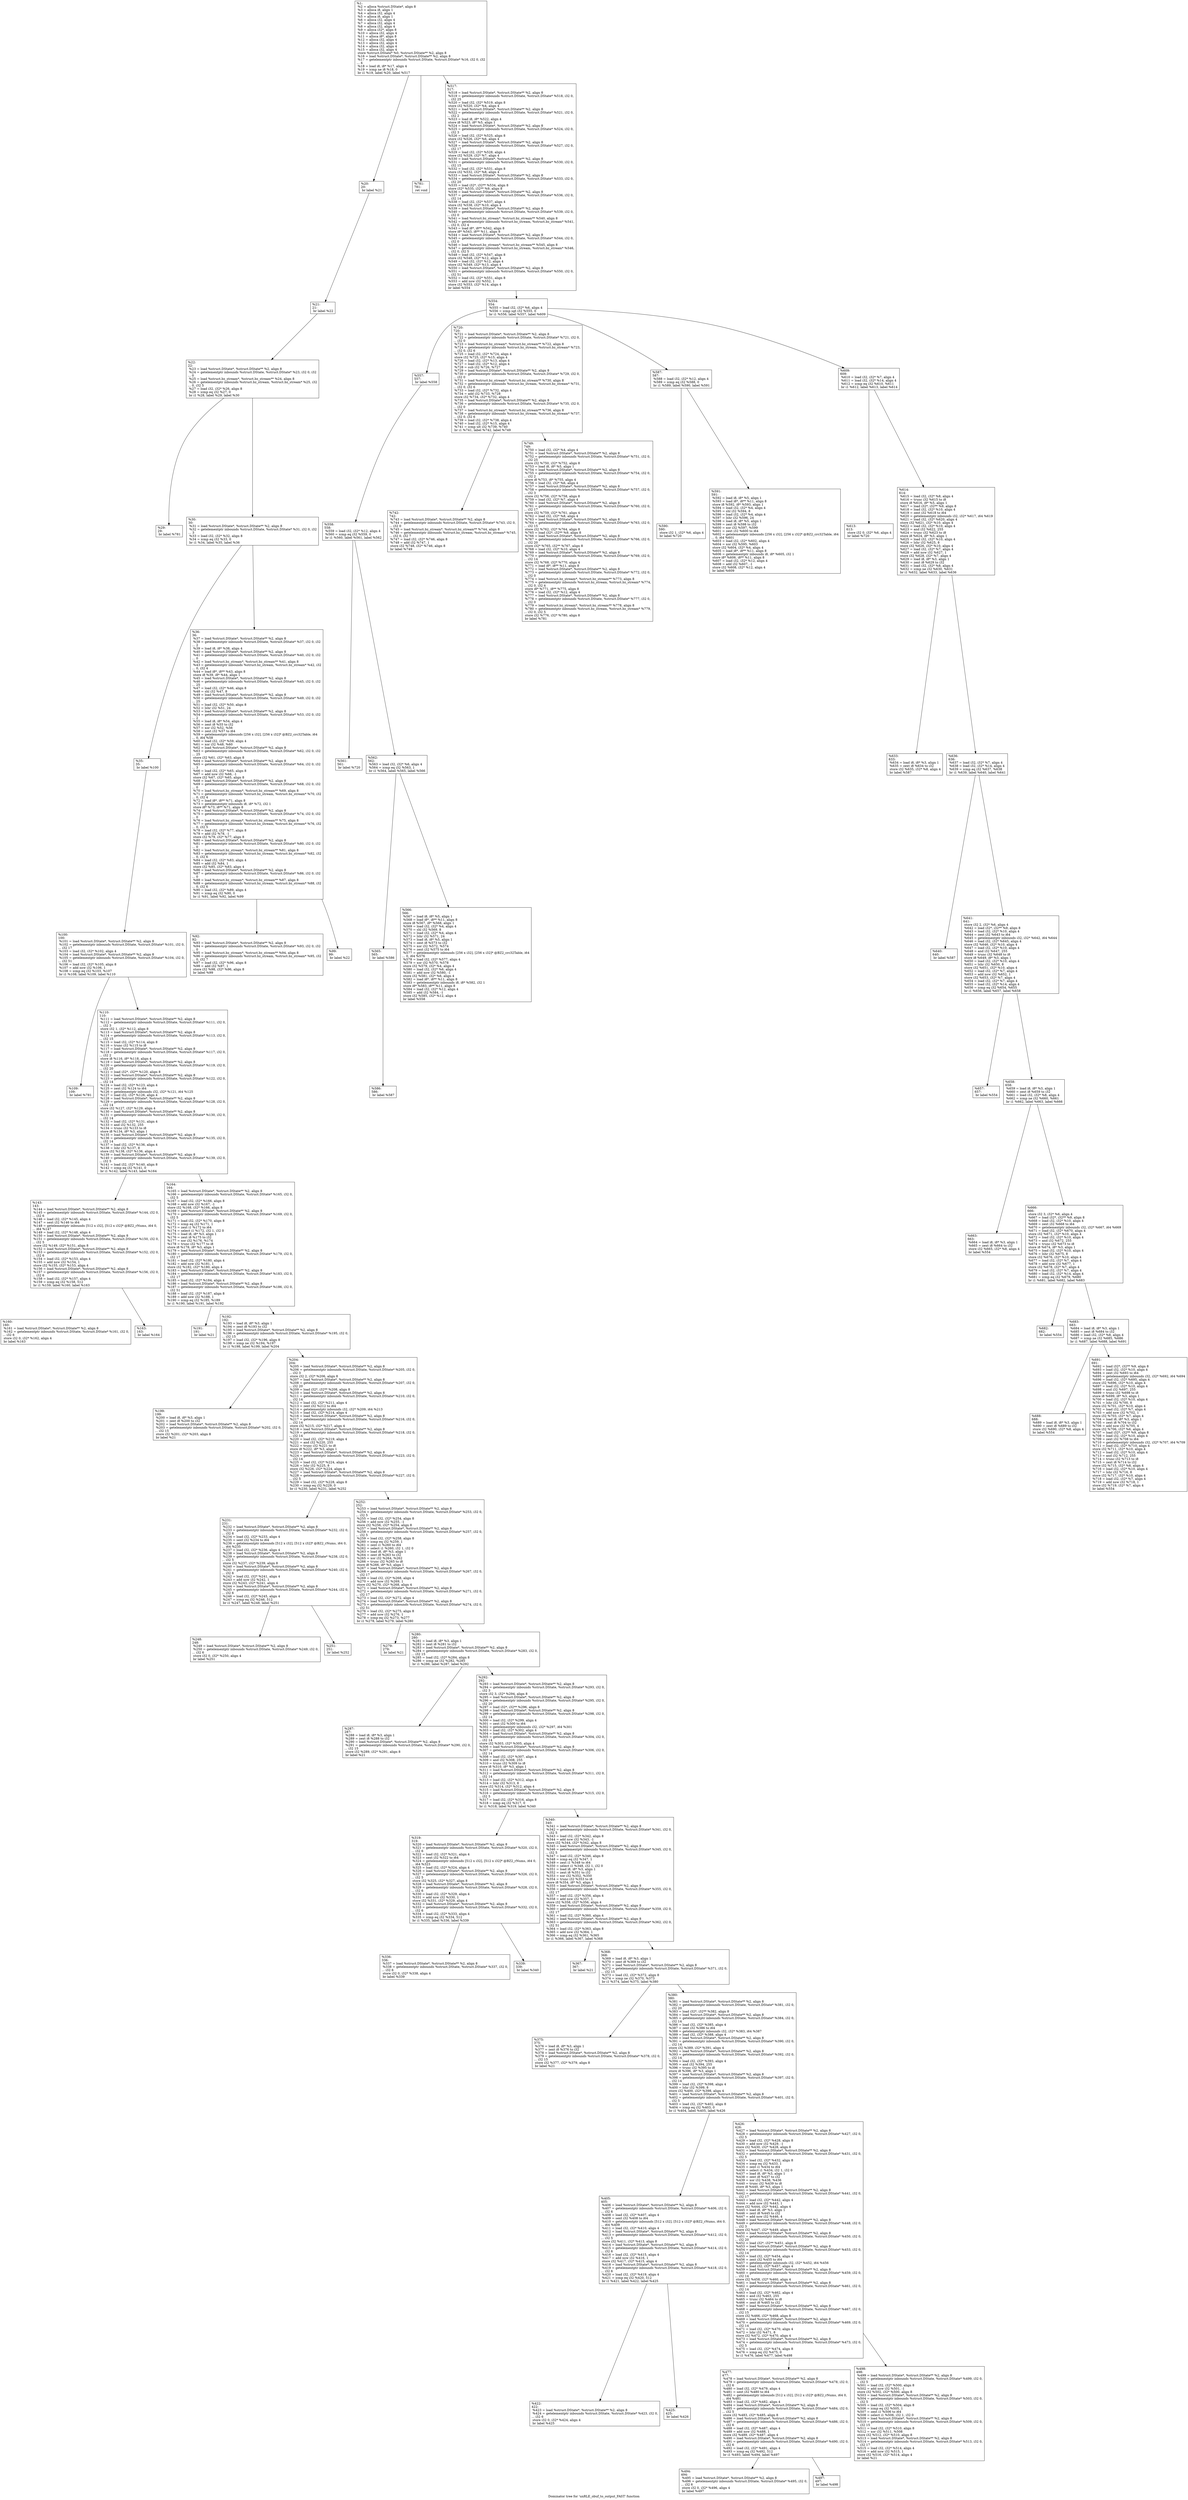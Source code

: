 digraph "Dominator tree for 'unRLE_obuf_to_output_FAST' function" {
	label="Dominator tree for 'unRLE_obuf_to_output_FAST' function";

	Node0xdd08c0 [shape=record,label="{%1:\l  %2 = alloca %struct.DState*, align 8\l  %3 = alloca i8, align 1\l  %4 = alloca i32, align 4\l  %5 = alloca i8, align 1\l  %6 = alloca i32, align 4\l  %7 = alloca i32, align 4\l  %8 = alloca i32, align 4\l  %9 = alloca i32*, align 8\l  %10 = alloca i32, align 4\l  %11 = alloca i8*, align 8\l  %12 = alloca i32, align 4\l  %13 = alloca i32, align 4\l  %14 = alloca i32, align 4\l  %15 = alloca i32, align 4\l  store %struct.DState* %0, %struct.DState** %2, align 8\l  %16 = load %struct.DState*, %struct.DState** %2, align 8\l  %17 = getelementptr inbounds %struct.DState, %struct.DState* %16, i32 0, i32\l... 4\l  %18 = load i8, i8* %17, align 4\l  %19 = icmp ne i8 %18, 0\l  br i1 %19, label %20, label %517\l}"];
	Node0xdd08c0 -> Node0xe54c00;
	Node0xdd08c0 -> Node0xe47140;
	Node0xdd08c0 -> Node0xd91420;
	Node0xe54c00 [shape=record,label="{%20:\l20:                                               \l  br label %21\l}"];
	Node0xe54c00 -> Node0xd8ba30;
	Node0xd8ba30 [shape=record,label="{%21:\l21:                                               \l  br label %22\l}"];
	Node0xd8ba30 -> Node0xd6fa30;
	Node0xd6fa30 [shape=record,label="{%22:\l22:                                               \l  %23 = load %struct.DState*, %struct.DState** %2, align 8\l  %24 = getelementptr inbounds %struct.DState, %struct.DState* %23, i32 0, i32\l... 0\l  %25 = load %struct.bz_stream*, %struct.bz_stream** %24, align 8\l  %26 = getelementptr inbounds %struct.bz_stream, %struct.bz_stream* %25, i32\l... 0, i32 5\l  %27 = load i32, i32* %26, align 8\l  %28 = icmp eq i32 %27, 0\l  br i1 %28, label %29, label %30\l}"];
	Node0xd6fa30 -> Node0xd9c5f0;
	Node0xd6fa30 -> Node0xda3400;
	Node0xd9c5f0 [shape=record,label="{%29:\l29:                                               \l  br label %781\l}"];
	Node0xda3400 [shape=record,label="{%30:\l30:                                               \l  %31 = load %struct.DState*, %struct.DState** %2, align 8\l  %32 = getelementptr inbounds %struct.DState, %struct.DState* %31, i32 0, i32\l... 3\l  %33 = load i32, i32* %32, align 8\l  %34 = icmp eq i32 %33, 0\l  br i1 %34, label %35, label %36\l}"];
	Node0xda3400 -> Node0xdc5b90;
	Node0xda3400 -> Node0xbc78f0;
	Node0xdc5b90 [shape=record,label="{%35:\l35:                                               \l  br label %100\l}"];
	Node0xdc5b90 -> Node0xd8d6f0;
	Node0xd8d6f0 [shape=record,label="{%100:\l100:                                              \l  %101 = load %struct.DState*, %struct.DState** %2, align 8\l  %102 = getelementptr inbounds %struct.DState, %struct.DState* %101, i32 0,\l... i32 17\l  %103 = load i32, i32* %102, align 4\l  %104 = load %struct.DState*, %struct.DState** %2, align 8\l  %105 = getelementptr inbounds %struct.DState, %struct.DState* %104, i32 0,\l... i32 51\l  %106 = load i32, i32* %105, align 8\l  %107 = add nsw i32 %106, 1\l  %108 = icmp eq i32 %103, %107\l  br i1 %108, label %109, label %110\l}"];
	Node0xd8d6f0 -> Node0xd98540;
	Node0xd8d6f0 -> Node0xdcadb0;
	Node0xd98540 [shape=record,label="{%109:\l109:                                              \l  br label %781\l}"];
	Node0xdcadb0 [shape=record,label="{%110:\l110:                                              \l  %111 = load %struct.DState*, %struct.DState** %2, align 8\l  %112 = getelementptr inbounds %struct.DState, %struct.DState* %111, i32 0,\l... i32 3\l  store i32 1, i32* %112, align 8\l  %113 = load %struct.DState*, %struct.DState** %2, align 8\l  %114 = getelementptr inbounds %struct.DState, %struct.DState* %113, i32 0,\l... i32 15\l  %115 = load i32, i32* %114, align 8\l  %116 = trunc i32 %115 to i8\l  %117 = load %struct.DState*, %struct.DState** %2, align 8\l  %118 = getelementptr inbounds %struct.DState, %struct.DState* %117, i32 0,\l... i32 2\l  store i8 %116, i8* %118, align 4\l  %119 = load %struct.DState*, %struct.DState** %2, align 8\l  %120 = getelementptr inbounds %struct.DState, %struct.DState* %119, i32 0,\l... i32 20\l  %121 = load i32*, i32** %120, align 8\l  %122 = load %struct.DState*, %struct.DState** %2, align 8\l  %123 = getelementptr inbounds %struct.DState, %struct.DState* %122, i32 0,\l... i32 14\l  %124 = load i32, i32* %123, align 4\l  %125 = zext i32 %124 to i64\l  %126 = getelementptr inbounds i32, i32* %121, i64 %125\l  %127 = load i32, i32* %126, align 4\l  %128 = load %struct.DState*, %struct.DState** %2, align 8\l  %129 = getelementptr inbounds %struct.DState, %struct.DState* %128, i32 0,\l... i32 14\l  store i32 %127, i32* %129, align 4\l  %130 = load %struct.DState*, %struct.DState** %2, align 8\l  %131 = getelementptr inbounds %struct.DState, %struct.DState* %130, i32 0,\l... i32 14\l  %132 = load i32, i32* %131, align 4\l  %133 = and i32 %132, 255\l  %134 = trunc i32 %133 to i8\l  store i8 %134, i8* %3, align 1\l  %135 = load %struct.DState*, %struct.DState** %2, align 8\l  %136 = getelementptr inbounds %struct.DState, %struct.DState* %135, i32 0,\l... i32 14\l  %137 = load i32, i32* %136, align 4\l  %138 = lshr i32 %137, 8\l  store i32 %138, i32* %136, align 4\l  %139 = load %struct.DState*, %struct.DState** %2, align 8\l  %140 = getelementptr inbounds %struct.DState, %struct.DState* %139, i32 0,\l... i32 5\l  %141 = load i32, i32* %140, align 8\l  %142 = icmp eq i32 %141, 0\l  br i1 %142, label %143, label %164\l}"];
	Node0xdcadb0 -> Node0xc0cc80;
	Node0xdcadb0 -> Node0xc00ef0;
	Node0xc0cc80 [shape=record,label="{%143:\l143:                                              \l  %144 = load %struct.DState*, %struct.DState** %2, align 8\l  %145 = getelementptr inbounds %struct.DState, %struct.DState* %144, i32 0,\l... i32 6\l  %146 = load i32, i32* %145, align 4\l  %147 = sext i32 %146 to i64\l  %148 = getelementptr inbounds [512 x i32], [512 x i32]* @BZ2_rNums, i64 0,\l... i64 %147\l  %149 = load i32, i32* %148, align 4\l  %150 = load %struct.DState*, %struct.DState** %2, align 8\l  %151 = getelementptr inbounds %struct.DState, %struct.DState* %150, i32 0,\l... i32 5\l  store i32 %149, i32* %151, align 8\l  %152 = load %struct.DState*, %struct.DState** %2, align 8\l  %153 = getelementptr inbounds %struct.DState, %struct.DState* %152, i32 0,\l... i32 6\l  %154 = load i32, i32* %153, align 4\l  %155 = add nsw i32 %154, 1\l  store i32 %155, i32* %153, align 4\l  %156 = load %struct.DState*, %struct.DState** %2, align 8\l  %157 = getelementptr inbounds %struct.DState, %struct.DState* %156, i32 0,\l... i32 6\l  %158 = load i32, i32* %157, align 4\l  %159 = icmp eq i32 %158, 512\l  br i1 %159, label %160, label %163\l}"];
	Node0xc0cc80 -> Node0xd43430;
	Node0xc0cc80 -> Node0xdb9820;
	Node0xd43430 [shape=record,label="{%160:\l160:                                              \l  %161 = load %struct.DState*, %struct.DState** %2, align 8\l  %162 = getelementptr inbounds %struct.DState, %struct.DState* %161, i32 0,\l... i32 6\l  store i32 0, i32* %162, align 4\l  br label %163\l}"];
	Node0xdb9820 [shape=record,label="{%163:\l163:                                              \l  br label %164\l}"];
	Node0xc00ef0 [shape=record,label="{%164:\l164:                                              \l  %165 = load %struct.DState*, %struct.DState** %2, align 8\l  %166 = getelementptr inbounds %struct.DState, %struct.DState* %165, i32 0,\l... i32 5\l  %167 = load i32, i32* %166, align 8\l  %168 = add nsw i32 %167, -1\l  store i32 %168, i32* %166, align 8\l  %169 = load %struct.DState*, %struct.DState** %2, align 8\l  %170 = getelementptr inbounds %struct.DState, %struct.DState* %169, i32 0,\l... i32 5\l  %171 = load i32, i32* %170, align 8\l  %172 = icmp eq i32 %171, 1\l  %173 = zext i1 %172 to i64\l  %174 = select i1 %172, i32 1, i32 0\l  %175 = load i8, i8* %3, align 1\l  %176 = zext i8 %175 to i32\l  %177 = xor i32 %176, %174\l  %178 = trunc i32 %177 to i8\l  store i8 %178, i8* %3, align 1\l  %179 = load %struct.DState*, %struct.DState** %2, align 8\l  %180 = getelementptr inbounds %struct.DState, %struct.DState* %179, i32 0,\l... i32 17\l  %181 = load i32, i32* %180, align 4\l  %182 = add nsw i32 %181, 1\l  store i32 %182, i32* %180, align 4\l  %183 = load %struct.DState*, %struct.DState** %2, align 8\l  %184 = getelementptr inbounds %struct.DState, %struct.DState* %183, i32 0,\l... i32 17\l  %185 = load i32, i32* %184, align 4\l  %186 = load %struct.DState*, %struct.DState** %2, align 8\l  %187 = getelementptr inbounds %struct.DState, %struct.DState* %186, i32 0,\l... i32 51\l  %188 = load i32, i32* %187, align 8\l  %189 = add nsw i32 %188, 1\l  %190 = icmp eq i32 %185, %189\l  br i1 %190, label %191, label %192\l}"];
	Node0xc00ef0 -> Node0xd9b1c0;
	Node0xc00ef0 -> Node0xe4fc10;
	Node0xd9b1c0 [shape=record,label="{%191:\l191:                                              \l  br label %21\l}"];
	Node0xe4fc10 [shape=record,label="{%192:\l192:                                              \l  %193 = load i8, i8* %3, align 1\l  %194 = zext i8 %193 to i32\l  %195 = load %struct.DState*, %struct.DState** %2, align 8\l  %196 = getelementptr inbounds %struct.DState, %struct.DState* %195, i32 0,\l... i32 15\l  %197 = load i32, i32* %196, align 8\l  %198 = icmp ne i32 %194, %197\l  br i1 %198, label %199, label %204\l}"];
	Node0xe4fc10 -> Node0xdaaa50;
	Node0xe4fc10 -> Node0xc1efd0;
	Node0xdaaa50 [shape=record,label="{%199:\l199:                                              \l  %200 = load i8, i8* %3, align 1\l  %201 = zext i8 %200 to i32\l  %202 = load %struct.DState*, %struct.DState** %2, align 8\l  %203 = getelementptr inbounds %struct.DState, %struct.DState* %202, i32 0,\l... i32 15\l  store i32 %201, i32* %203, align 8\l  br label %21\l}"];
	Node0xc1efd0 [shape=record,label="{%204:\l204:                                              \l  %205 = load %struct.DState*, %struct.DState** %2, align 8\l  %206 = getelementptr inbounds %struct.DState, %struct.DState* %205, i32 0,\l... i32 3\l  store i32 2, i32* %206, align 8\l  %207 = load %struct.DState*, %struct.DState** %2, align 8\l  %208 = getelementptr inbounds %struct.DState, %struct.DState* %207, i32 0,\l... i32 20\l  %209 = load i32*, i32** %208, align 8\l  %210 = load %struct.DState*, %struct.DState** %2, align 8\l  %211 = getelementptr inbounds %struct.DState, %struct.DState* %210, i32 0,\l... i32 14\l  %212 = load i32, i32* %211, align 4\l  %213 = zext i32 %212 to i64\l  %214 = getelementptr inbounds i32, i32* %209, i64 %213\l  %215 = load i32, i32* %214, align 4\l  %216 = load %struct.DState*, %struct.DState** %2, align 8\l  %217 = getelementptr inbounds %struct.DState, %struct.DState* %216, i32 0,\l... i32 14\l  store i32 %215, i32* %217, align 4\l  %218 = load %struct.DState*, %struct.DState** %2, align 8\l  %219 = getelementptr inbounds %struct.DState, %struct.DState* %218, i32 0,\l... i32 14\l  %220 = load i32, i32* %219, align 4\l  %221 = and i32 %220, 255\l  %222 = trunc i32 %221 to i8\l  store i8 %222, i8* %3, align 1\l  %223 = load %struct.DState*, %struct.DState** %2, align 8\l  %224 = getelementptr inbounds %struct.DState, %struct.DState* %223, i32 0,\l... i32 14\l  %225 = load i32, i32* %224, align 4\l  %226 = lshr i32 %225, 8\l  store i32 %226, i32* %224, align 4\l  %227 = load %struct.DState*, %struct.DState** %2, align 8\l  %228 = getelementptr inbounds %struct.DState, %struct.DState* %227, i32 0,\l... i32 5\l  %229 = load i32, i32* %228, align 8\l  %230 = icmp eq i32 %229, 0\l  br i1 %230, label %231, label %252\l}"];
	Node0xc1efd0 -> Node0xdc5090;
	Node0xc1efd0 -> Node0xd7d360;
	Node0xdc5090 [shape=record,label="{%231:\l231:                                              \l  %232 = load %struct.DState*, %struct.DState** %2, align 8\l  %233 = getelementptr inbounds %struct.DState, %struct.DState* %232, i32 0,\l... i32 6\l  %234 = load i32, i32* %233, align 4\l  %235 = sext i32 %234 to i64\l  %236 = getelementptr inbounds [512 x i32], [512 x i32]* @BZ2_rNums, i64 0,\l... i64 %235\l  %237 = load i32, i32* %236, align 4\l  %238 = load %struct.DState*, %struct.DState** %2, align 8\l  %239 = getelementptr inbounds %struct.DState, %struct.DState* %238, i32 0,\l... i32 5\l  store i32 %237, i32* %239, align 8\l  %240 = load %struct.DState*, %struct.DState** %2, align 8\l  %241 = getelementptr inbounds %struct.DState, %struct.DState* %240, i32 0,\l... i32 6\l  %242 = load i32, i32* %241, align 4\l  %243 = add nsw i32 %242, 1\l  store i32 %243, i32* %241, align 4\l  %244 = load %struct.DState*, %struct.DState** %2, align 8\l  %245 = getelementptr inbounds %struct.DState, %struct.DState* %244, i32 0,\l... i32 6\l  %246 = load i32, i32* %245, align 4\l  %247 = icmp eq i32 %246, 512\l  br i1 %247, label %248, label %251\l}"];
	Node0xdc5090 -> Node0xd99bc0;
	Node0xdc5090 -> Node0xe4bf90;
	Node0xd99bc0 [shape=record,label="{%248:\l248:                                              \l  %249 = load %struct.DState*, %struct.DState** %2, align 8\l  %250 = getelementptr inbounds %struct.DState, %struct.DState* %249, i32 0,\l... i32 6\l  store i32 0, i32* %250, align 4\l  br label %251\l}"];
	Node0xe4bf90 [shape=record,label="{%251:\l251:                                              \l  br label %252\l}"];
	Node0xd7d360 [shape=record,label="{%252:\l252:                                              \l  %253 = load %struct.DState*, %struct.DState** %2, align 8\l  %254 = getelementptr inbounds %struct.DState, %struct.DState* %253, i32 0,\l... i32 5\l  %255 = load i32, i32* %254, align 8\l  %256 = add nsw i32 %255, -1\l  store i32 %256, i32* %254, align 8\l  %257 = load %struct.DState*, %struct.DState** %2, align 8\l  %258 = getelementptr inbounds %struct.DState, %struct.DState* %257, i32 0,\l... i32 5\l  %259 = load i32, i32* %258, align 8\l  %260 = icmp eq i32 %259, 1\l  %261 = zext i1 %260 to i64\l  %262 = select i1 %260, i32 1, i32 0\l  %263 = load i8, i8* %3, align 1\l  %264 = zext i8 %263 to i32\l  %265 = xor i32 %264, %262\l  %266 = trunc i32 %265 to i8\l  store i8 %266, i8* %3, align 1\l  %267 = load %struct.DState*, %struct.DState** %2, align 8\l  %268 = getelementptr inbounds %struct.DState, %struct.DState* %267, i32 0,\l... i32 17\l  %269 = load i32, i32* %268, align 4\l  %270 = add nsw i32 %269, 1\l  store i32 %270, i32* %268, align 4\l  %271 = load %struct.DState*, %struct.DState** %2, align 8\l  %272 = getelementptr inbounds %struct.DState, %struct.DState* %271, i32 0,\l... i32 17\l  %273 = load i32, i32* %272, align 4\l  %274 = load %struct.DState*, %struct.DState** %2, align 8\l  %275 = getelementptr inbounds %struct.DState, %struct.DState* %274, i32 0,\l... i32 51\l  %276 = load i32, i32* %275, align 8\l  %277 = add nsw i32 %276, 1\l  %278 = icmp eq i32 %273, %277\l  br i1 %278, label %279, label %280\l}"];
	Node0xd7d360 -> Node0xdcc250;
	Node0xd7d360 -> Node0xe3eb30;
	Node0xdcc250 [shape=record,label="{%279:\l279:                                              \l  br label %21\l}"];
	Node0xe3eb30 [shape=record,label="{%280:\l280:                                              \l  %281 = load i8, i8* %3, align 1\l  %282 = zext i8 %281 to i32\l  %283 = load %struct.DState*, %struct.DState** %2, align 8\l  %284 = getelementptr inbounds %struct.DState, %struct.DState* %283, i32 0,\l... i32 15\l  %285 = load i32, i32* %284, align 8\l  %286 = icmp ne i32 %282, %285\l  br i1 %286, label %287, label %292\l}"];
	Node0xe3eb30 -> Node0xdabc30;
	Node0xe3eb30 -> Node0xdd10f0;
	Node0xdabc30 [shape=record,label="{%287:\l287:                                              \l  %288 = load i8, i8* %3, align 1\l  %289 = zext i8 %288 to i32\l  %290 = load %struct.DState*, %struct.DState** %2, align 8\l  %291 = getelementptr inbounds %struct.DState, %struct.DState* %290, i32 0,\l... i32 15\l  store i32 %289, i32* %291, align 8\l  br label %21\l}"];
	Node0xdd10f0 [shape=record,label="{%292:\l292:                                              \l  %293 = load %struct.DState*, %struct.DState** %2, align 8\l  %294 = getelementptr inbounds %struct.DState, %struct.DState* %293, i32 0,\l... i32 3\l  store i32 3, i32* %294, align 8\l  %295 = load %struct.DState*, %struct.DState** %2, align 8\l  %296 = getelementptr inbounds %struct.DState, %struct.DState* %295, i32 0,\l... i32 20\l  %297 = load i32*, i32** %296, align 8\l  %298 = load %struct.DState*, %struct.DState** %2, align 8\l  %299 = getelementptr inbounds %struct.DState, %struct.DState* %298, i32 0,\l... i32 14\l  %300 = load i32, i32* %299, align 4\l  %301 = zext i32 %300 to i64\l  %302 = getelementptr inbounds i32, i32* %297, i64 %301\l  %303 = load i32, i32* %302, align 4\l  %304 = load %struct.DState*, %struct.DState** %2, align 8\l  %305 = getelementptr inbounds %struct.DState, %struct.DState* %304, i32 0,\l... i32 14\l  store i32 %303, i32* %305, align 4\l  %306 = load %struct.DState*, %struct.DState** %2, align 8\l  %307 = getelementptr inbounds %struct.DState, %struct.DState* %306, i32 0,\l... i32 14\l  %308 = load i32, i32* %307, align 4\l  %309 = and i32 %308, 255\l  %310 = trunc i32 %309 to i8\l  store i8 %310, i8* %3, align 1\l  %311 = load %struct.DState*, %struct.DState** %2, align 8\l  %312 = getelementptr inbounds %struct.DState, %struct.DState* %311, i32 0,\l... i32 14\l  %313 = load i32, i32* %312, align 4\l  %314 = lshr i32 %313, 8\l  store i32 %314, i32* %312, align 4\l  %315 = load %struct.DState*, %struct.DState** %2, align 8\l  %316 = getelementptr inbounds %struct.DState, %struct.DState* %315, i32 0,\l... i32 5\l  %317 = load i32, i32* %316, align 8\l  %318 = icmp eq i32 %317, 0\l  br i1 %318, label %319, label %340\l}"];
	Node0xdd10f0 -> Node0xbf95a0;
	Node0xdd10f0 -> Node0xdca740;
	Node0xbf95a0 [shape=record,label="{%319:\l319:                                              \l  %320 = load %struct.DState*, %struct.DState** %2, align 8\l  %321 = getelementptr inbounds %struct.DState, %struct.DState* %320, i32 0,\l... i32 6\l  %322 = load i32, i32* %321, align 4\l  %323 = sext i32 %322 to i64\l  %324 = getelementptr inbounds [512 x i32], [512 x i32]* @BZ2_rNums, i64 0,\l... i64 %323\l  %325 = load i32, i32* %324, align 4\l  %326 = load %struct.DState*, %struct.DState** %2, align 8\l  %327 = getelementptr inbounds %struct.DState, %struct.DState* %326, i32 0,\l... i32 5\l  store i32 %325, i32* %327, align 8\l  %328 = load %struct.DState*, %struct.DState** %2, align 8\l  %329 = getelementptr inbounds %struct.DState, %struct.DState* %328, i32 0,\l... i32 6\l  %330 = load i32, i32* %329, align 4\l  %331 = add nsw i32 %330, 1\l  store i32 %331, i32* %329, align 4\l  %332 = load %struct.DState*, %struct.DState** %2, align 8\l  %333 = getelementptr inbounds %struct.DState, %struct.DState* %332, i32 0,\l... i32 6\l  %334 = load i32, i32* %333, align 4\l  %335 = icmp eq i32 %334, 512\l  br i1 %335, label %336, label %339\l}"];
	Node0xbf95a0 -> Node0xc017a0;
	Node0xbf95a0 -> Node0xb3eea0;
	Node0xc017a0 [shape=record,label="{%336:\l336:                                              \l  %337 = load %struct.DState*, %struct.DState** %2, align 8\l  %338 = getelementptr inbounds %struct.DState, %struct.DState* %337, i32 0,\l... i32 6\l  store i32 0, i32* %338, align 4\l  br label %339\l}"];
	Node0xb3eea0 [shape=record,label="{%339:\l339:                                              \l  br label %340\l}"];
	Node0xdca740 [shape=record,label="{%340:\l340:                                              \l  %341 = load %struct.DState*, %struct.DState** %2, align 8\l  %342 = getelementptr inbounds %struct.DState, %struct.DState* %341, i32 0,\l... i32 5\l  %343 = load i32, i32* %342, align 8\l  %344 = add nsw i32 %343, -1\l  store i32 %344, i32* %342, align 8\l  %345 = load %struct.DState*, %struct.DState** %2, align 8\l  %346 = getelementptr inbounds %struct.DState, %struct.DState* %345, i32 0,\l... i32 5\l  %347 = load i32, i32* %346, align 8\l  %348 = icmp eq i32 %347, 1\l  %349 = zext i1 %348 to i64\l  %350 = select i1 %348, i32 1, i32 0\l  %351 = load i8, i8* %3, align 1\l  %352 = zext i8 %351 to i32\l  %353 = xor i32 %352, %350\l  %354 = trunc i32 %353 to i8\l  store i8 %354, i8* %3, align 1\l  %355 = load %struct.DState*, %struct.DState** %2, align 8\l  %356 = getelementptr inbounds %struct.DState, %struct.DState* %355, i32 0,\l... i32 17\l  %357 = load i32, i32* %356, align 4\l  %358 = add nsw i32 %357, 1\l  store i32 %358, i32* %356, align 4\l  %359 = load %struct.DState*, %struct.DState** %2, align 8\l  %360 = getelementptr inbounds %struct.DState, %struct.DState* %359, i32 0,\l... i32 17\l  %361 = load i32, i32* %360, align 4\l  %362 = load %struct.DState*, %struct.DState** %2, align 8\l  %363 = getelementptr inbounds %struct.DState, %struct.DState* %362, i32 0,\l... i32 51\l  %364 = load i32, i32* %363, align 8\l  %365 = add nsw i32 %364, 1\l  %366 = icmp eq i32 %361, %365\l  br i1 %366, label %367, label %368\l}"];
	Node0xdca740 -> Node0xbeeb30;
	Node0xdca740 -> Node0xe5cac0;
	Node0xbeeb30 [shape=record,label="{%367:\l367:                                              \l  br label %21\l}"];
	Node0xe5cac0 [shape=record,label="{%368:\l368:                                              \l  %369 = load i8, i8* %3, align 1\l  %370 = zext i8 %369 to i32\l  %371 = load %struct.DState*, %struct.DState** %2, align 8\l  %372 = getelementptr inbounds %struct.DState, %struct.DState* %371, i32 0,\l... i32 15\l  %373 = load i32, i32* %372, align 8\l  %374 = icmp ne i32 %370, %373\l  br i1 %374, label %375, label %380\l}"];
	Node0xe5cac0 -> Node0xe46e10;
	Node0xe5cac0 -> Node0xe65880;
	Node0xe46e10 [shape=record,label="{%375:\l375:                                              \l  %376 = load i8, i8* %3, align 1\l  %377 = zext i8 %376 to i32\l  %378 = load %struct.DState*, %struct.DState** %2, align 8\l  %379 = getelementptr inbounds %struct.DState, %struct.DState* %378, i32 0,\l... i32 15\l  store i32 %377, i32* %379, align 8\l  br label %21\l}"];
	Node0xe65880 [shape=record,label="{%380:\l380:                                              \l  %381 = load %struct.DState*, %struct.DState** %2, align 8\l  %382 = getelementptr inbounds %struct.DState, %struct.DState* %381, i32 0,\l... i32 20\l  %383 = load i32*, i32** %382, align 8\l  %384 = load %struct.DState*, %struct.DState** %2, align 8\l  %385 = getelementptr inbounds %struct.DState, %struct.DState* %384, i32 0,\l... i32 14\l  %386 = load i32, i32* %385, align 4\l  %387 = zext i32 %386 to i64\l  %388 = getelementptr inbounds i32, i32* %383, i64 %387\l  %389 = load i32, i32* %388, align 4\l  %390 = load %struct.DState*, %struct.DState** %2, align 8\l  %391 = getelementptr inbounds %struct.DState, %struct.DState* %390, i32 0,\l... i32 14\l  store i32 %389, i32* %391, align 4\l  %392 = load %struct.DState*, %struct.DState** %2, align 8\l  %393 = getelementptr inbounds %struct.DState, %struct.DState* %392, i32 0,\l... i32 14\l  %394 = load i32, i32* %393, align 4\l  %395 = and i32 %394, 255\l  %396 = trunc i32 %395 to i8\l  store i8 %396, i8* %3, align 1\l  %397 = load %struct.DState*, %struct.DState** %2, align 8\l  %398 = getelementptr inbounds %struct.DState, %struct.DState* %397, i32 0,\l... i32 14\l  %399 = load i32, i32* %398, align 4\l  %400 = lshr i32 %399, 8\l  store i32 %400, i32* %398, align 4\l  %401 = load %struct.DState*, %struct.DState** %2, align 8\l  %402 = getelementptr inbounds %struct.DState, %struct.DState* %401, i32 0,\l... i32 5\l  %403 = load i32, i32* %402, align 8\l  %404 = icmp eq i32 %403, 0\l  br i1 %404, label %405, label %426\l}"];
	Node0xe65880 -> Node0xe51790;
	Node0xe65880 -> Node0xe3e7e0;
	Node0xe51790 [shape=record,label="{%405:\l405:                                              \l  %406 = load %struct.DState*, %struct.DState** %2, align 8\l  %407 = getelementptr inbounds %struct.DState, %struct.DState* %406, i32 0,\l... i32 6\l  %408 = load i32, i32* %407, align 4\l  %409 = sext i32 %408 to i64\l  %410 = getelementptr inbounds [512 x i32], [512 x i32]* @BZ2_rNums, i64 0,\l... i64 %409\l  %411 = load i32, i32* %410, align 4\l  %412 = load %struct.DState*, %struct.DState** %2, align 8\l  %413 = getelementptr inbounds %struct.DState, %struct.DState* %412, i32 0,\l... i32 5\l  store i32 %411, i32* %413, align 8\l  %414 = load %struct.DState*, %struct.DState** %2, align 8\l  %415 = getelementptr inbounds %struct.DState, %struct.DState* %414, i32 0,\l... i32 6\l  %416 = load i32, i32* %415, align 4\l  %417 = add nsw i32 %416, 1\l  store i32 %417, i32* %415, align 4\l  %418 = load %struct.DState*, %struct.DState** %2, align 8\l  %419 = getelementptr inbounds %struct.DState, %struct.DState* %418, i32 0,\l... i32 6\l  %420 = load i32, i32* %419, align 4\l  %421 = icmp eq i32 %420, 512\l  br i1 %421, label %422, label %425\l}"];
	Node0xe51790 -> Node0xcb7220;
	Node0xe51790 -> Node0xd7e150;
	Node0xcb7220 [shape=record,label="{%422:\l422:                                              \l  %423 = load %struct.DState*, %struct.DState** %2, align 8\l  %424 = getelementptr inbounds %struct.DState, %struct.DState* %423, i32 0,\l... i32 6\l  store i32 0, i32* %424, align 4\l  br label %425\l}"];
	Node0xd7e150 [shape=record,label="{%425:\l425:                                              \l  br label %426\l}"];
	Node0xe3e7e0 [shape=record,label="{%426:\l426:                                              \l  %427 = load %struct.DState*, %struct.DState** %2, align 8\l  %428 = getelementptr inbounds %struct.DState, %struct.DState* %427, i32 0,\l... i32 5\l  %429 = load i32, i32* %428, align 8\l  %430 = add nsw i32 %429, -1\l  store i32 %430, i32* %428, align 8\l  %431 = load %struct.DState*, %struct.DState** %2, align 8\l  %432 = getelementptr inbounds %struct.DState, %struct.DState* %431, i32 0,\l... i32 5\l  %433 = load i32, i32* %432, align 8\l  %434 = icmp eq i32 %433, 1\l  %435 = zext i1 %434 to i64\l  %436 = select i1 %434, i32 1, i32 0\l  %437 = load i8, i8* %3, align 1\l  %438 = zext i8 %437 to i32\l  %439 = xor i32 %438, %436\l  %440 = trunc i32 %439 to i8\l  store i8 %440, i8* %3, align 1\l  %441 = load %struct.DState*, %struct.DState** %2, align 8\l  %442 = getelementptr inbounds %struct.DState, %struct.DState* %441, i32 0,\l... i32 17\l  %443 = load i32, i32* %442, align 4\l  %444 = add nsw i32 %443, 1\l  store i32 %444, i32* %442, align 4\l  %445 = load i8, i8* %3, align 1\l  %446 = zext i8 %445 to i32\l  %447 = add nsw i32 %446, 4\l  %448 = load %struct.DState*, %struct.DState** %2, align 8\l  %449 = getelementptr inbounds %struct.DState, %struct.DState* %448, i32 0,\l... i32 3\l  store i32 %447, i32* %449, align 8\l  %450 = load %struct.DState*, %struct.DState** %2, align 8\l  %451 = getelementptr inbounds %struct.DState, %struct.DState* %450, i32 0,\l... i32 20\l  %452 = load i32*, i32** %451, align 8\l  %453 = load %struct.DState*, %struct.DState** %2, align 8\l  %454 = getelementptr inbounds %struct.DState, %struct.DState* %453, i32 0,\l... i32 14\l  %455 = load i32, i32* %454, align 4\l  %456 = zext i32 %455 to i64\l  %457 = getelementptr inbounds i32, i32* %452, i64 %456\l  %458 = load i32, i32* %457, align 4\l  %459 = load %struct.DState*, %struct.DState** %2, align 8\l  %460 = getelementptr inbounds %struct.DState, %struct.DState* %459, i32 0,\l... i32 14\l  store i32 %458, i32* %460, align 4\l  %461 = load %struct.DState*, %struct.DState** %2, align 8\l  %462 = getelementptr inbounds %struct.DState, %struct.DState* %461, i32 0,\l... i32 14\l  %463 = load i32, i32* %462, align 4\l  %464 = and i32 %463, 255\l  %465 = trunc i32 %464 to i8\l  %466 = zext i8 %465 to i32\l  %467 = load %struct.DState*, %struct.DState** %2, align 8\l  %468 = getelementptr inbounds %struct.DState, %struct.DState* %467, i32 0,\l... i32 15\l  store i32 %466, i32* %468, align 8\l  %469 = load %struct.DState*, %struct.DState** %2, align 8\l  %470 = getelementptr inbounds %struct.DState, %struct.DState* %469, i32 0,\l... i32 14\l  %471 = load i32, i32* %470, align 4\l  %472 = lshr i32 %471, 8\l  store i32 %472, i32* %470, align 4\l  %473 = load %struct.DState*, %struct.DState** %2, align 8\l  %474 = getelementptr inbounds %struct.DState, %struct.DState* %473, i32 0,\l... i32 5\l  %475 = load i32, i32* %474, align 8\l  %476 = icmp eq i32 %475, 0\l  br i1 %476, label %477, label %498\l}"];
	Node0xe3e7e0 -> Node0xe552d0;
	Node0xe3e7e0 -> Node0xdce000;
	Node0xe552d0 [shape=record,label="{%477:\l477:                                              \l  %478 = load %struct.DState*, %struct.DState** %2, align 8\l  %479 = getelementptr inbounds %struct.DState, %struct.DState* %478, i32 0,\l... i32 6\l  %480 = load i32, i32* %479, align 4\l  %481 = sext i32 %480 to i64\l  %482 = getelementptr inbounds [512 x i32], [512 x i32]* @BZ2_rNums, i64 0,\l... i64 %481\l  %483 = load i32, i32* %482, align 4\l  %484 = load %struct.DState*, %struct.DState** %2, align 8\l  %485 = getelementptr inbounds %struct.DState, %struct.DState* %484, i32 0,\l... i32 5\l  store i32 %483, i32* %485, align 8\l  %486 = load %struct.DState*, %struct.DState** %2, align 8\l  %487 = getelementptr inbounds %struct.DState, %struct.DState* %486, i32 0,\l... i32 6\l  %488 = load i32, i32* %487, align 4\l  %489 = add nsw i32 %488, 1\l  store i32 %489, i32* %487, align 4\l  %490 = load %struct.DState*, %struct.DState** %2, align 8\l  %491 = getelementptr inbounds %struct.DState, %struct.DState* %490, i32 0,\l... i32 6\l  %492 = load i32, i32* %491, align 4\l  %493 = icmp eq i32 %492, 512\l  br i1 %493, label %494, label %497\l}"];
	Node0xe552d0 -> Node0xcb0ca0;
	Node0xe552d0 -> Node0xdb7990;
	Node0xcb0ca0 [shape=record,label="{%494:\l494:                                              \l  %495 = load %struct.DState*, %struct.DState** %2, align 8\l  %496 = getelementptr inbounds %struct.DState, %struct.DState* %495, i32 0,\l... i32 6\l  store i32 0, i32* %496, align 4\l  br label %497\l}"];
	Node0xdb7990 [shape=record,label="{%497:\l497:                                              \l  br label %498\l}"];
	Node0xdce000 [shape=record,label="{%498:\l498:                                              \l  %499 = load %struct.DState*, %struct.DState** %2, align 8\l  %500 = getelementptr inbounds %struct.DState, %struct.DState* %499, i32 0,\l... i32 5\l  %501 = load i32, i32* %500, align 8\l  %502 = add nsw i32 %501, -1\l  store i32 %502, i32* %500, align 8\l  %503 = load %struct.DState*, %struct.DState** %2, align 8\l  %504 = getelementptr inbounds %struct.DState, %struct.DState* %503, i32 0,\l... i32 5\l  %505 = load i32, i32* %504, align 8\l  %506 = icmp eq i32 %505, 1\l  %507 = zext i1 %506 to i64\l  %508 = select i1 %506, i32 1, i32 0\l  %509 = load %struct.DState*, %struct.DState** %2, align 8\l  %510 = getelementptr inbounds %struct.DState, %struct.DState* %509, i32 0,\l... i32 15\l  %511 = load i32, i32* %510, align 8\l  %512 = xor i32 %511, %508\l  store i32 %512, i32* %510, align 8\l  %513 = load %struct.DState*, %struct.DState** %2, align 8\l  %514 = getelementptr inbounds %struct.DState, %struct.DState* %513, i32 0,\l... i32 17\l  %515 = load i32, i32* %514, align 4\l  %516 = add nsw i32 %515, 1\l  store i32 %516, i32* %514, align 4\l  br label %21\l}"];
	Node0xbc78f0 [shape=record,label="{%36:\l36:                                               \l  %37 = load %struct.DState*, %struct.DState** %2, align 8\l  %38 = getelementptr inbounds %struct.DState, %struct.DState* %37, i32 0, i32\l... 2\l  %39 = load i8, i8* %38, align 4\l  %40 = load %struct.DState*, %struct.DState** %2, align 8\l  %41 = getelementptr inbounds %struct.DState, %struct.DState* %40, i32 0, i32\l... 0\l  %42 = load %struct.bz_stream*, %struct.bz_stream** %41, align 8\l  %43 = getelementptr inbounds %struct.bz_stream, %struct.bz_stream* %42, i32\l... 0, i32 4\l  %44 = load i8*, i8** %43, align 8\l  store i8 %39, i8* %44, align 1\l  %45 = load %struct.DState*, %struct.DState** %2, align 8\l  %46 = getelementptr inbounds %struct.DState, %struct.DState* %45, i32 0, i32\l... 25\l  %47 = load i32, i32* %46, align 8\l  %48 = shl i32 %47, 8\l  %49 = load %struct.DState*, %struct.DState** %2, align 8\l  %50 = getelementptr inbounds %struct.DState, %struct.DState* %49, i32 0, i32\l... 25\l  %51 = load i32, i32* %50, align 8\l  %52 = lshr i32 %51, 24\l  %53 = load %struct.DState*, %struct.DState** %2, align 8\l  %54 = getelementptr inbounds %struct.DState, %struct.DState* %53, i32 0, i32\l... 2\l  %55 = load i8, i8* %54, align 4\l  %56 = zext i8 %55 to i32\l  %57 = xor i32 %52, %56\l  %58 = zext i32 %57 to i64\l  %59 = getelementptr inbounds [256 x i32], [256 x i32]* @BZ2_crc32Table, i64\l... 0, i64 %58\l  %60 = load i32, i32* %59, align 4\l  %61 = xor i32 %48, %60\l  %62 = load %struct.DState*, %struct.DState** %2, align 8\l  %63 = getelementptr inbounds %struct.DState, %struct.DState* %62, i32 0, i32\l... 25\l  store i32 %61, i32* %63, align 8\l  %64 = load %struct.DState*, %struct.DState** %2, align 8\l  %65 = getelementptr inbounds %struct.DState, %struct.DState* %64, i32 0, i32\l... 3\l  %66 = load i32, i32* %65, align 8\l  %67 = add nsw i32 %66, -1\l  store i32 %67, i32* %65, align 8\l  %68 = load %struct.DState*, %struct.DState** %2, align 8\l  %69 = getelementptr inbounds %struct.DState, %struct.DState* %68, i32 0, i32\l... 0\l  %70 = load %struct.bz_stream*, %struct.bz_stream** %69, align 8\l  %71 = getelementptr inbounds %struct.bz_stream, %struct.bz_stream* %70, i32\l... 0, i32 4\l  %72 = load i8*, i8** %71, align 8\l  %73 = getelementptr inbounds i8, i8* %72, i32 1\l  store i8* %73, i8** %71, align 8\l  %74 = load %struct.DState*, %struct.DState** %2, align 8\l  %75 = getelementptr inbounds %struct.DState, %struct.DState* %74, i32 0, i32\l... 0\l  %76 = load %struct.bz_stream*, %struct.bz_stream** %75, align 8\l  %77 = getelementptr inbounds %struct.bz_stream, %struct.bz_stream* %76, i32\l... 0, i32 5\l  %78 = load i32, i32* %77, align 8\l  %79 = add i32 %78, -1\l  store i32 %79, i32* %77, align 8\l  %80 = load %struct.DState*, %struct.DState** %2, align 8\l  %81 = getelementptr inbounds %struct.DState, %struct.DState* %80, i32 0, i32\l... 0\l  %82 = load %struct.bz_stream*, %struct.bz_stream** %81, align 8\l  %83 = getelementptr inbounds %struct.bz_stream, %struct.bz_stream* %82, i32\l... 0, i32 6\l  %84 = load i32, i32* %83, align 4\l  %85 = add i32 %84, 1\l  store i32 %85, i32* %83, align 4\l  %86 = load %struct.DState*, %struct.DState** %2, align 8\l  %87 = getelementptr inbounds %struct.DState, %struct.DState* %86, i32 0, i32\l... 0\l  %88 = load %struct.bz_stream*, %struct.bz_stream** %87, align 8\l  %89 = getelementptr inbounds %struct.bz_stream, %struct.bz_stream* %88, i32\l... 0, i32 6\l  %90 = load i32, i32* %89, align 4\l  %91 = icmp eq i32 %90, 0\l  br i1 %91, label %92, label %99\l}"];
	Node0xbc78f0 -> Node0xe49000;
	Node0xbc78f0 -> Node0xdb8930;
	Node0xe49000 [shape=record,label="{%92:\l92:                                               \l  %93 = load %struct.DState*, %struct.DState** %2, align 8\l  %94 = getelementptr inbounds %struct.DState, %struct.DState* %93, i32 0, i32\l... 0\l  %95 = load %struct.bz_stream*, %struct.bz_stream** %94, align 8\l  %96 = getelementptr inbounds %struct.bz_stream, %struct.bz_stream* %95, i32\l... 0, i32 7\l  %97 = load i32, i32* %96, align 8\l  %98 = add i32 %97, 1\l  store i32 %98, i32* %96, align 8\l  br label %99\l}"];
	Node0xdb8930 [shape=record,label="{%99:\l99:                                               \l  br label %22\l}"];
	Node0xe47140 [shape=record,label="{%781:\l781:                                              \l  ret void\l}"];
	Node0xd91420 [shape=record,label="{%517:\l517:                                              \l  %518 = load %struct.DState*, %struct.DState** %2, align 8\l  %519 = getelementptr inbounds %struct.DState, %struct.DState* %518, i32 0,\l... i32 25\l  %520 = load i32, i32* %519, align 8\l  store i32 %520, i32* %4, align 4\l  %521 = load %struct.DState*, %struct.DState** %2, align 8\l  %522 = getelementptr inbounds %struct.DState, %struct.DState* %521, i32 0,\l... i32 2\l  %523 = load i8, i8* %522, align 4\l  store i8 %523, i8* %5, align 1\l  %524 = load %struct.DState*, %struct.DState** %2, align 8\l  %525 = getelementptr inbounds %struct.DState, %struct.DState* %524, i32 0,\l... i32 3\l  %526 = load i32, i32* %525, align 8\l  store i32 %526, i32* %6, align 4\l  %527 = load %struct.DState*, %struct.DState** %2, align 8\l  %528 = getelementptr inbounds %struct.DState, %struct.DState* %527, i32 0,\l... i32 17\l  %529 = load i32, i32* %528, align 4\l  store i32 %529, i32* %7, align 4\l  %530 = load %struct.DState*, %struct.DState** %2, align 8\l  %531 = getelementptr inbounds %struct.DState, %struct.DState* %530, i32 0,\l... i32 15\l  %532 = load i32, i32* %531, align 8\l  store i32 %532, i32* %8, align 4\l  %533 = load %struct.DState*, %struct.DState** %2, align 8\l  %534 = getelementptr inbounds %struct.DState, %struct.DState* %533, i32 0,\l... i32 20\l  %535 = load i32*, i32** %534, align 8\l  store i32* %535, i32** %9, align 8\l  %536 = load %struct.DState*, %struct.DState** %2, align 8\l  %537 = getelementptr inbounds %struct.DState, %struct.DState* %536, i32 0,\l... i32 14\l  %538 = load i32, i32* %537, align 4\l  store i32 %538, i32* %10, align 4\l  %539 = load %struct.DState*, %struct.DState** %2, align 8\l  %540 = getelementptr inbounds %struct.DState, %struct.DState* %539, i32 0,\l... i32 0\l  %541 = load %struct.bz_stream*, %struct.bz_stream** %540, align 8\l  %542 = getelementptr inbounds %struct.bz_stream, %struct.bz_stream* %541,\l... i32 0, i32 4\l  %543 = load i8*, i8** %542, align 8\l  store i8* %543, i8** %11, align 8\l  %544 = load %struct.DState*, %struct.DState** %2, align 8\l  %545 = getelementptr inbounds %struct.DState, %struct.DState* %544, i32 0,\l... i32 0\l  %546 = load %struct.bz_stream*, %struct.bz_stream** %545, align 8\l  %547 = getelementptr inbounds %struct.bz_stream, %struct.bz_stream* %546,\l... i32 0, i32 5\l  %548 = load i32, i32* %547, align 8\l  store i32 %548, i32* %12, align 4\l  %549 = load i32, i32* %12, align 4\l  store i32 %549, i32* %13, align 4\l  %550 = load %struct.DState*, %struct.DState** %2, align 8\l  %551 = getelementptr inbounds %struct.DState, %struct.DState* %550, i32 0,\l... i32 51\l  %552 = load i32, i32* %551, align 8\l  %553 = add nsw i32 %552, 1\l  store i32 %553, i32* %14, align 4\l  br label %554\l}"];
	Node0xd91420 -> Node0xe417b0;
	Node0xe417b0 [shape=record,label="{%554:\l554:                                              \l  %555 = load i32, i32* %6, align 4\l  %556 = icmp sgt i32 %555, 0\l  br i1 %556, label %557, label %609\l}"];
	Node0xe417b0 -> Node0xdeb690;
	Node0xe417b0 -> Node0xd02350;
	Node0xe417b0 -> Node0xcb26a0;
	Node0xe417b0 -> Node0xd9ec80;
	Node0xdeb690 [shape=record,label="{%557:\l557:                                              \l  br label %558\l}"];
	Node0xdeb690 -> Node0xdc4b40;
	Node0xdc4b40 [shape=record,label="{%558:\l558:                                              \l  %559 = load i32, i32* %12, align 4\l  %560 = icmp eq i32 %559, 0\l  br i1 %560, label %561, label %562\l}"];
	Node0xdc4b40 -> Node0xdd1220;
	Node0xdc4b40 -> Node0xbc7040;
	Node0xdd1220 [shape=record,label="{%561:\l561:                                              \l  br label %720\l}"];
	Node0xbc7040 [shape=record,label="{%562:\l562:                                              \l  %563 = load i32, i32* %6, align 4\l  %564 = icmp eq i32 %563, 1\l  br i1 %564, label %565, label %566\l}"];
	Node0xbc7040 -> Node0xb5c420;
	Node0xbc7040 -> Node0xdca260;
	Node0xb5c420 [shape=record,label="{%565:\l565:                                              \l  br label %586\l}"];
	Node0xb5c420 -> Node0xcad5c0;
	Node0xcad5c0 [shape=record,label="{%586:\l586:                                              \l  br label %587\l}"];
	Node0xdca260 [shape=record,label="{%566:\l566:                                              \l  %567 = load i8, i8* %5, align 1\l  %568 = load i8*, i8** %11, align 8\l  store i8 %567, i8* %568, align 1\l  %569 = load i32, i32* %4, align 4\l  %570 = shl i32 %569, 8\l  %571 = load i32, i32* %4, align 4\l  %572 = lshr i32 %571, 24\l  %573 = load i8, i8* %5, align 1\l  %574 = zext i8 %573 to i32\l  %575 = xor i32 %572, %574\l  %576 = zext i32 %575 to i64\l  %577 = getelementptr inbounds [256 x i32], [256 x i32]* @BZ2_crc32Table, i64\l... 0, i64 %576\l  %578 = load i32, i32* %577, align 4\l  %579 = xor i32 %570, %578\l  store i32 %579, i32* %4, align 4\l  %580 = load i32, i32* %6, align 4\l  %581 = add nsw i32 %580, -1\l  store i32 %581, i32* %6, align 4\l  %582 = load i8*, i8** %11, align 8\l  %583 = getelementptr inbounds i8, i8* %582, i32 1\l  store i8* %583, i8** %11, align 8\l  %584 = load i32, i32* %12, align 4\l  %585 = add i32 %584, -1\l  store i32 %585, i32* %12, align 4\l  br label %558\l}"];
	Node0xd02350 [shape=record,label="{%720:\l720:                                              \l  %721 = load %struct.DState*, %struct.DState** %2, align 8\l  %722 = getelementptr inbounds %struct.DState, %struct.DState* %721, i32 0,\l... i32 0\l  %723 = load %struct.bz_stream*, %struct.bz_stream** %722, align 8\l  %724 = getelementptr inbounds %struct.bz_stream, %struct.bz_stream* %723,\l... i32 0, i32 6\l  %725 = load i32, i32* %724, align 4\l  store i32 %725, i32* %15, align 4\l  %726 = load i32, i32* %13, align 4\l  %727 = load i32, i32* %12, align 4\l  %728 = sub i32 %726, %727\l  %729 = load %struct.DState*, %struct.DState** %2, align 8\l  %730 = getelementptr inbounds %struct.DState, %struct.DState* %729, i32 0,\l... i32 0\l  %731 = load %struct.bz_stream*, %struct.bz_stream** %730, align 8\l  %732 = getelementptr inbounds %struct.bz_stream, %struct.bz_stream* %731,\l... i32 0, i32 6\l  %733 = load i32, i32* %732, align 4\l  %734 = add i32 %733, %728\l  store i32 %734, i32* %732, align 4\l  %735 = load %struct.DState*, %struct.DState** %2, align 8\l  %736 = getelementptr inbounds %struct.DState, %struct.DState* %735, i32 0,\l... i32 0\l  %737 = load %struct.bz_stream*, %struct.bz_stream** %736, align 8\l  %738 = getelementptr inbounds %struct.bz_stream, %struct.bz_stream* %737,\l... i32 0, i32 6\l  %739 = load i32, i32* %738, align 4\l  %740 = load i32, i32* %15, align 4\l  %741 = icmp ult i32 %739, %740\l  br i1 %741, label %742, label %749\l}"];
	Node0xd02350 -> Node0xd878c0;
	Node0xd02350 -> Node0xdbe750;
	Node0xd878c0 [shape=record,label="{%742:\l742:                                              \l  %743 = load %struct.DState*, %struct.DState** %2, align 8\l  %744 = getelementptr inbounds %struct.DState, %struct.DState* %743, i32 0,\l... i32 0\l  %745 = load %struct.bz_stream*, %struct.bz_stream** %744, align 8\l  %746 = getelementptr inbounds %struct.bz_stream, %struct.bz_stream* %745,\l... i32 0, i32 7\l  %747 = load i32, i32* %746, align 8\l  %748 = add i32 %747, 1\l  store i32 %748, i32* %746, align 8\l  br label %749\l}"];
	Node0xdbe750 [shape=record,label="{%749:\l749:                                              \l  %750 = load i32, i32* %4, align 4\l  %751 = load %struct.DState*, %struct.DState** %2, align 8\l  %752 = getelementptr inbounds %struct.DState, %struct.DState* %751, i32 0,\l... i32 25\l  store i32 %750, i32* %752, align 8\l  %753 = load i8, i8* %5, align 1\l  %754 = load %struct.DState*, %struct.DState** %2, align 8\l  %755 = getelementptr inbounds %struct.DState, %struct.DState* %754, i32 0,\l... i32 2\l  store i8 %753, i8* %755, align 4\l  %756 = load i32, i32* %6, align 4\l  %757 = load %struct.DState*, %struct.DState** %2, align 8\l  %758 = getelementptr inbounds %struct.DState, %struct.DState* %757, i32 0,\l... i32 3\l  store i32 %756, i32* %758, align 8\l  %759 = load i32, i32* %7, align 4\l  %760 = load %struct.DState*, %struct.DState** %2, align 8\l  %761 = getelementptr inbounds %struct.DState, %struct.DState* %760, i32 0,\l... i32 17\l  store i32 %759, i32* %761, align 4\l  %762 = load i32, i32* %8, align 4\l  %763 = load %struct.DState*, %struct.DState** %2, align 8\l  %764 = getelementptr inbounds %struct.DState, %struct.DState* %763, i32 0,\l... i32 15\l  store i32 %762, i32* %764, align 8\l  %765 = load i32*, i32** %9, align 8\l  %766 = load %struct.DState*, %struct.DState** %2, align 8\l  %767 = getelementptr inbounds %struct.DState, %struct.DState* %766, i32 0,\l... i32 20\l  store i32* %765, i32** %767, align 8\l  %768 = load i32, i32* %10, align 4\l  %769 = load %struct.DState*, %struct.DState** %2, align 8\l  %770 = getelementptr inbounds %struct.DState, %struct.DState* %769, i32 0,\l... i32 14\l  store i32 %768, i32* %770, align 4\l  %771 = load i8*, i8** %11, align 8\l  %772 = load %struct.DState*, %struct.DState** %2, align 8\l  %773 = getelementptr inbounds %struct.DState, %struct.DState* %772, i32 0,\l... i32 0\l  %774 = load %struct.bz_stream*, %struct.bz_stream** %773, align 8\l  %775 = getelementptr inbounds %struct.bz_stream, %struct.bz_stream* %774,\l... i32 0, i32 4\l  store i8* %771, i8** %775, align 8\l  %776 = load i32, i32* %12, align 4\l  %777 = load %struct.DState*, %struct.DState** %2, align 8\l  %778 = getelementptr inbounds %struct.DState, %struct.DState* %777, i32 0,\l... i32 0\l  %779 = load %struct.bz_stream*, %struct.bz_stream** %778, align 8\l  %780 = getelementptr inbounds %struct.bz_stream, %struct.bz_stream* %779,\l... i32 0, i32 5\l  store i32 %776, i32* %780, align 8\l  br label %781\l}"];
	Node0xcb26a0 [shape=record,label="{%587:\l587:                                              \l  %588 = load i32, i32* %12, align 4\l  %589 = icmp eq i32 %588, 0\l  br i1 %589, label %590, label %591\l}"];
	Node0xcb26a0 -> Node0xdbf870;
	Node0xcb26a0 -> Node0xcf7720;
	Node0xdbf870 [shape=record,label="{%590:\l590:                                              \l  store i32 1, i32* %6, align 4\l  br label %720\l}"];
	Node0xcf7720 [shape=record,label="{%591:\l591:                                              \l  %592 = load i8, i8* %5, align 1\l  %593 = load i8*, i8** %11, align 8\l  store i8 %592, i8* %593, align 1\l  %594 = load i32, i32* %4, align 4\l  %595 = shl i32 %594, 8\l  %596 = load i32, i32* %4, align 4\l  %597 = lshr i32 %596, 24\l  %598 = load i8, i8* %5, align 1\l  %599 = zext i8 %598 to i32\l  %600 = xor i32 %597, %599\l  %601 = zext i32 %600 to i64\l  %602 = getelementptr inbounds [256 x i32], [256 x i32]* @BZ2_crc32Table, i64\l... 0, i64 %601\l  %603 = load i32, i32* %602, align 4\l  %604 = xor i32 %595, %603\l  store i32 %604, i32* %4, align 4\l  %605 = load i8*, i8** %11, align 8\l  %606 = getelementptr inbounds i8, i8* %605, i32 1\l  store i8* %606, i8** %11, align 8\l  %607 = load i32, i32* %12, align 4\l  %608 = add i32 %607, -1\l  store i32 %608, i32* %12, align 4\l  br label %609\l}"];
	Node0xd9ec80 [shape=record,label="{%609:\l609:                                              \l  %610 = load i32, i32* %7, align 4\l  %611 = load i32, i32* %14, align 4\l  %612 = icmp eq i32 %610, %611\l  br i1 %612, label %613, label %614\l}"];
	Node0xd9ec80 -> Node0xcef5d0;
	Node0xd9ec80 -> Node0xb6a5d0;
	Node0xcef5d0 [shape=record,label="{%613:\l613:                                              \l  store i32 0, i32* %6, align 4\l  br label %720\l}"];
	Node0xb6a5d0 [shape=record,label="{%614:\l614:                                              \l  %615 = load i32, i32* %8, align 4\l  %616 = trunc i32 %615 to i8\l  store i8 %616, i8* %5, align 1\l  %617 = load i32*, i32** %9, align 8\l  %618 = load i32, i32* %10, align 4\l  %619 = zext i32 %618 to i64\l  %620 = getelementptr inbounds i32, i32* %617, i64 %619\l  %621 = load i32, i32* %620, align 4\l  store i32 %621, i32* %10, align 4\l  %622 = load i32, i32* %10, align 4\l  %623 = and i32 %622, 255\l  %624 = trunc i32 %623 to i8\l  store i8 %624, i8* %3, align 1\l  %625 = load i32, i32* %10, align 4\l  %626 = lshr i32 %625, 8\l  store i32 %626, i32* %10, align 4\l  %627 = load i32, i32* %7, align 4\l  %628 = add nsw i32 %627, 1\l  store i32 %628, i32* %7, align 4\l  %629 = load i8, i8* %3, align 1\l  %630 = zext i8 %629 to i32\l  %631 = load i32, i32* %8, align 4\l  %632 = icmp ne i32 %630, %631\l  br i1 %632, label %633, label %636\l}"];
	Node0xb6a5d0 -> Node0xdc4100;
	Node0xb6a5d0 -> Node0xd9c050;
	Node0xdc4100 [shape=record,label="{%633:\l633:                                              \l  %634 = load i8, i8* %3, align 1\l  %635 = zext i8 %634 to i32\l  store i32 %635, i32* %8, align 4\l  br label %587\l}"];
	Node0xd9c050 [shape=record,label="{%636:\l636:                                              \l  %637 = load i32, i32* %7, align 4\l  %638 = load i32, i32* %14, align 4\l  %639 = icmp eq i32 %637, %638\l  br i1 %639, label %640, label %641\l}"];
	Node0xd9c050 -> Node0xdd1c40;
	Node0xd9c050 -> Node0xdb4780;
	Node0xdd1c40 [shape=record,label="{%640:\l640:                                              \l  br label %587\l}"];
	Node0xdb4780 [shape=record,label="{%641:\l641:                                              \l  store i32 2, i32* %6, align 4\l  %642 = load i32*, i32** %9, align 8\l  %643 = load i32, i32* %10, align 4\l  %644 = zext i32 %643 to i64\l  %645 = getelementptr inbounds i32, i32* %642, i64 %644\l  %646 = load i32, i32* %645, align 4\l  store i32 %646, i32* %10, align 4\l  %647 = load i32, i32* %10, align 4\l  %648 = and i32 %647, 255\l  %649 = trunc i32 %648 to i8\l  store i8 %649, i8* %3, align 1\l  %650 = load i32, i32* %10, align 4\l  %651 = lshr i32 %650, 8\l  store i32 %651, i32* %10, align 4\l  %652 = load i32, i32* %7, align 4\l  %653 = add nsw i32 %652, 1\l  store i32 %653, i32* %7, align 4\l  %654 = load i32, i32* %7, align 4\l  %655 = load i32, i32* %14, align 4\l  %656 = icmp eq i32 %654, %655\l  br i1 %656, label %657, label %658\l}"];
	Node0xdb4780 -> Node0xe46210;
	Node0xdb4780 -> Node0xb6be30;
	Node0xe46210 [shape=record,label="{%657:\l657:                                              \l  br label %554\l}"];
	Node0xb6be30 [shape=record,label="{%658:\l658:                                              \l  %659 = load i8, i8* %3, align 1\l  %660 = zext i8 %659 to i32\l  %661 = load i32, i32* %8, align 4\l  %662 = icmp ne i32 %660, %661\l  br i1 %662, label %663, label %666\l}"];
	Node0xb6be30 -> Node0xc05470;
	Node0xb6be30 -> Node0xbf4ea0;
	Node0xc05470 [shape=record,label="{%663:\l663:                                              \l  %664 = load i8, i8* %3, align 1\l  %665 = zext i8 %664 to i32\l  store i32 %665, i32* %8, align 4\l  br label %554\l}"];
	Node0xbf4ea0 [shape=record,label="{%666:\l666:                                              \l  store i32 3, i32* %6, align 4\l  %667 = load i32*, i32** %9, align 8\l  %668 = load i32, i32* %10, align 4\l  %669 = zext i32 %668 to i64\l  %670 = getelementptr inbounds i32, i32* %667, i64 %669\l  %671 = load i32, i32* %670, align 4\l  store i32 %671, i32* %10, align 4\l  %672 = load i32, i32* %10, align 4\l  %673 = and i32 %672, 255\l  %674 = trunc i32 %673 to i8\l  store i8 %674, i8* %3, align 1\l  %675 = load i32, i32* %10, align 4\l  %676 = lshr i32 %675, 8\l  store i32 %676, i32* %10, align 4\l  %677 = load i32, i32* %7, align 4\l  %678 = add nsw i32 %677, 1\l  store i32 %678, i32* %7, align 4\l  %679 = load i32, i32* %7, align 4\l  %680 = load i32, i32* %14, align 4\l  %681 = icmp eq i32 %679, %680\l  br i1 %681, label %682, label %683\l}"];
	Node0xbf4ea0 -> Node0xdc26e0;
	Node0xbf4ea0 -> Node0xe39eb0;
	Node0xdc26e0 [shape=record,label="{%682:\l682:                                              \l  br label %554\l}"];
	Node0xe39eb0 [shape=record,label="{%683:\l683:                                              \l  %684 = load i8, i8* %3, align 1\l  %685 = zext i8 %684 to i32\l  %686 = load i32, i32* %8, align 4\l  %687 = icmp ne i32 %685, %686\l  br i1 %687, label %688, label %691\l}"];
	Node0xe39eb0 -> Node0xe3fdd0;
	Node0xe39eb0 -> Node0xd9d170;
	Node0xe3fdd0 [shape=record,label="{%688:\l688:                                              \l  %689 = load i8, i8* %3, align 1\l  %690 = zext i8 %689 to i32\l  store i32 %690, i32* %8, align 4\l  br label %554\l}"];
	Node0xd9d170 [shape=record,label="{%691:\l691:                                              \l  %692 = load i32*, i32** %9, align 8\l  %693 = load i32, i32* %10, align 4\l  %694 = zext i32 %693 to i64\l  %695 = getelementptr inbounds i32, i32* %692, i64 %694\l  %696 = load i32, i32* %695, align 4\l  store i32 %696, i32* %10, align 4\l  %697 = load i32, i32* %10, align 4\l  %698 = and i32 %697, 255\l  %699 = trunc i32 %698 to i8\l  store i8 %699, i8* %3, align 1\l  %700 = load i32, i32* %10, align 4\l  %701 = lshr i32 %700, 8\l  store i32 %701, i32* %10, align 4\l  %702 = load i32, i32* %7, align 4\l  %703 = add nsw i32 %702, 1\l  store i32 %703, i32* %7, align 4\l  %704 = load i8, i8* %3, align 1\l  %705 = zext i8 %704 to i32\l  %706 = add nsw i32 %705, 4\l  store i32 %706, i32* %6, align 4\l  %707 = load i32*, i32** %9, align 8\l  %708 = load i32, i32* %10, align 4\l  %709 = zext i32 %708 to i64\l  %710 = getelementptr inbounds i32, i32* %707, i64 %709\l  %711 = load i32, i32* %710, align 4\l  store i32 %711, i32* %10, align 4\l  %712 = load i32, i32* %10, align 4\l  %713 = and i32 %712, 255\l  %714 = trunc i32 %713 to i8\l  %715 = zext i8 %714 to i32\l  store i32 %715, i32* %8, align 4\l  %716 = load i32, i32* %10, align 4\l  %717 = lshr i32 %716, 8\l  store i32 %717, i32* %10, align 4\l  %718 = load i32, i32* %7, align 4\l  %719 = add nsw i32 %718, 1\l  store i32 %719, i32* %7, align 4\l  br label %554\l}"];
}
